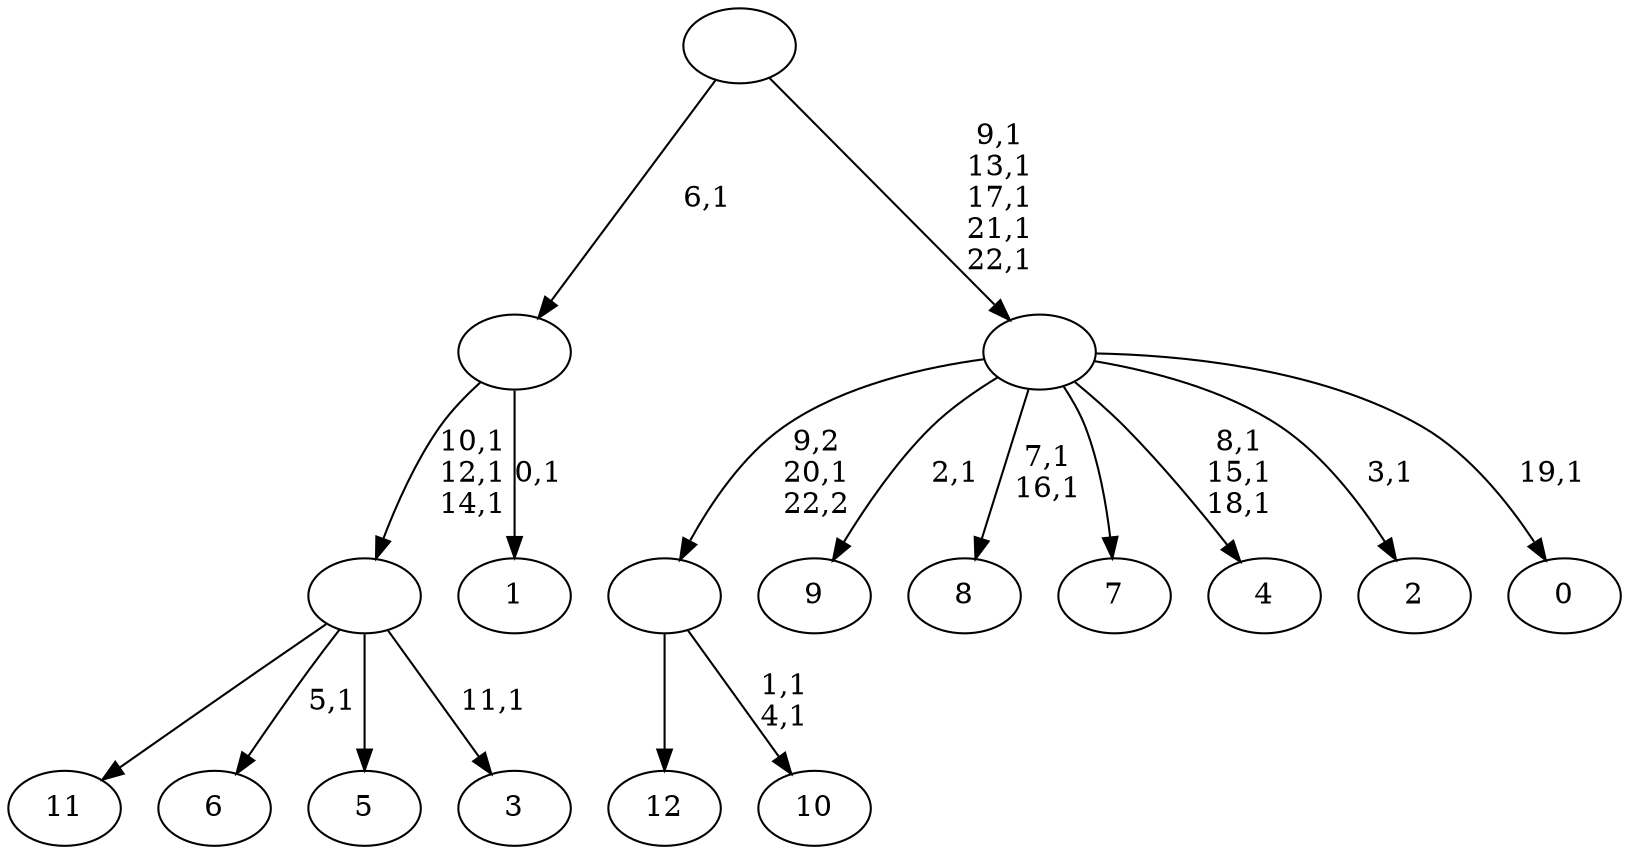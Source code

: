 digraph T {
	36 [label="12"]
	35 [label="11"]
	34 [label="10"]
	31 [label=""]
	30 [label="9"]
	28 [label="8"]
	25 [label="7"]
	24 [label="6"]
	22 [label="5"]
	21 [label="4"]
	17 [label="3"]
	15 [label=""]
	12 [label="2"]
	10 [label="1"]
	8 [label=""]
	7 [label="0"]
	5 [label=""]
	0 [label=""]
	31 -> 34 [label="1,1\n4,1"]
	31 -> 36 [label=""]
	15 -> 17 [label="11,1"]
	15 -> 24 [label="5,1"]
	15 -> 35 [label=""]
	15 -> 22 [label=""]
	8 -> 10 [label="0,1"]
	8 -> 15 [label="10,1\n12,1\n14,1"]
	5 -> 7 [label="19,1"]
	5 -> 12 [label="3,1"]
	5 -> 21 [label="8,1\n15,1\n18,1"]
	5 -> 28 [label="7,1\n16,1"]
	5 -> 30 [label="2,1"]
	5 -> 31 [label="9,2\n20,1\n22,2"]
	5 -> 25 [label=""]
	0 -> 5 [label="9,1\n13,1\n17,1\n21,1\n22,1"]
	0 -> 8 [label="6,1"]
}
